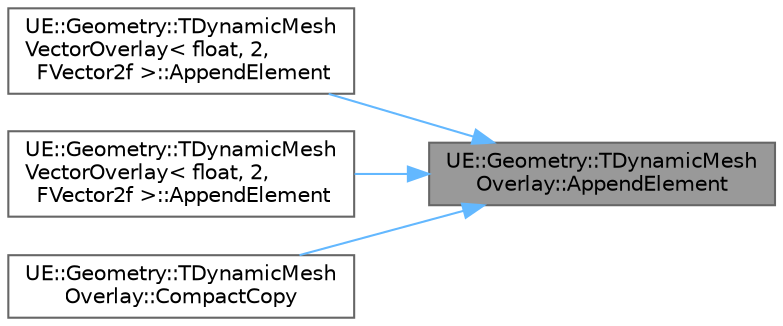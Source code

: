 digraph "UE::Geometry::TDynamicMeshOverlay::AppendElement"
{
 // INTERACTIVE_SVG=YES
 // LATEX_PDF_SIZE
  bgcolor="transparent";
  edge [fontname=Helvetica,fontsize=10,labelfontname=Helvetica,labelfontsize=10];
  node [fontname=Helvetica,fontsize=10,shape=box,height=0.2,width=0.4];
  rankdir="RL";
  Node1 [id="Node000001",label="UE::Geometry::TDynamicMesh\lOverlay::AppendElement",height=0.2,width=0.4,color="gray40", fillcolor="grey60", style="filled", fontcolor="black",tooltip="Allocate a new element with the given constant value."];
  Node1 -> Node2 [id="edge1_Node000001_Node000002",dir="back",color="steelblue1",style="solid",tooltip=" "];
  Node2 [id="Node000002",label="UE::Geometry::TDynamicMesh\lVectorOverlay\< float, 2,\l FVector2f \>::AppendElement",height=0.2,width=0.4,color="grey40", fillcolor="white", style="filled",URL="$dc/d17/classUE_1_1Geometry_1_1TDynamicMeshVectorOverlay.html#a0649fb570eee7058297f79db58171bdf",tooltip=" "];
  Node1 -> Node3 [id="edge2_Node000001_Node000003",dir="back",color="steelblue1",style="solid",tooltip=" "];
  Node3 [id="Node000003",label="UE::Geometry::TDynamicMesh\lVectorOverlay\< float, 2,\l FVector2f \>::AppendElement",height=0.2,width=0.4,color="grey40", fillcolor="white", style="filled",URL="$dc/d17/classUE_1_1Geometry_1_1TDynamicMeshVectorOverlay.html#afb64afc469f4158a2d46137c09b14535",tooltip=" "];
  Node1 -> Node4 [id="edge3_Node000001_Node000004",dir="back",color="steelblue1",style="solid",tooltip=" "];
  Node4 [id="Node000004",label="UE::Geometry::TDynamicMesh\lOverlay::CompactCopy",height=0.2,width=0.4,color="grey40", fillcolor="white", style="filled",URL="$d7/de6/classUE_1_1Geometry_1_1TDynamicMeshOverlay.html#aa47ba3bb806a7315b4abfca8f67f1b7f",tooltip="Copy the Copy overlay to a compact rep, also updating parent references based on the CompactMaps."];
}
